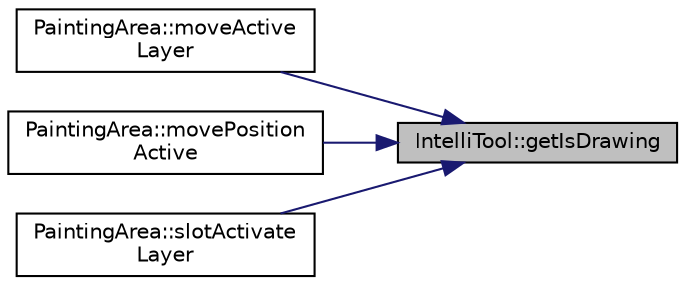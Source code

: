 digraph "IntelliTool::getIsDrawing"
{
 // LATEX_PDF_SIZE
  edge [fontname="Helvetica",fontsize="10",labelfontname="Helvetica",labelfontsize="10"];
  node [fontname="Helvetica",fontsize="10",shape=record];
  rankdir="RL";
  Node1 [label="IntelliTool::getIsDrawing",height=0.2,width=0.4,color="black", fillcolor="grey75", style="filled", fontcolor="black",tooltip=" "];
  Node1 -> Node2 [dir="back",color="midnightblue",fontsize="10",style="solid",fontname="Helvetica"];
  Node2 [label="PaintingArea::moveActive\lLayer",height=0.2,width=0.4,color="black", fillcolor="white", style="filled",URL="$class_painting_area.html#ae05f6893fb44bfcb34018573a609cd1a",tooltip="The moveActiveLayer moves the active layer to a specific position in the layer stack."];
  Node1 -> Node3 [dir="back",color="midnightblue",fontsize="10",style="solid",fontname="Helvetica"];
  Node3 [label="PaintingArea::movePosition\lActive",height=0.2,width=0.4,color="black", fillcolor="white", style="filled",URL="$class_painting_area.html#ac6d089f4357b22d9a9906fd4771de3e7",tooltip="The movePositionActive method moves the active layer to certain position."];
  Node1 -> Node4 [dir="back",color="midnightblue",fontsize="10",style="solid",fontname="Helvetica"];
  Node4 [label="PaintingArea::slotActivate\lLayer",height=0.2,width=0.4,color="black", fillcolor="white", style="filled",URL="$class_painting_area.html#a71ac281e0de263208d4a3b9de74258ec",tooltip="The slotActivateLayer method handles the event of selecting one layer as active."];
}
